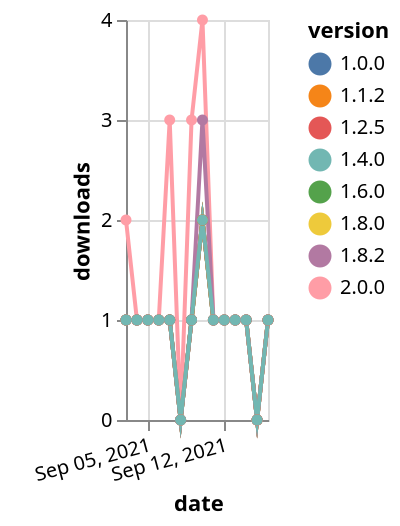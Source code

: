 {"$schema": "https://vega.github.io/schema/vega-lite/v5.json", "description": "A simple bar chart with embedded data.", "data": {"values": [{"date": "2021-09-03", "total": 165, "delta": 1, "version": "1.6.0"}, {"date": "2021-09-04", "total": 166, "delta": 1, "version": "1.6.0"}, {"date": "2021-09-05", "total": 167, "delta": 1, "version": "1.6.0"}, {"date": "2021-09-06", "total": 168, "delta": 1, "version": "1.6.0"}, {"date": "2021-09-07", "total": 169, "delta": 1, "version": "1.6.0"}, {"date": "2021-09-08", "total": 169, "delta": 0, "version": "1.6.0"}, {"date": "2021-09-09", "total": 170, "delta": 1, "version": "1.6.0"}, {"date": "2021-09-10", "total": 172, "delta": 2, "version": "1.6.0"}, {"date": "2021-09-11", "total": 173, "delta": 1, "version": "1.6.0"}, {"date": "2021-09-12", "total": 174, "delta": 1, "version": "1.6.0"}, {"date": "2021-09-13", "total": 175, "delta": 1, "version": "1.6.0"}, {"date": "2021-09-14", "total": 176, "delta": 1, "version": "1.6.0"}, {"date": "2021-09-15", "total": 176, "delta": 0, "version": "1.6.0"}, {"date": "2021-09-16", "total": 177, "delta": 1, "version": "1.6.0"}, {"date": "2021-09-03", "total": 171, "delta": 1, "version": "1.8.0"}, {"date": "2021-09-04", "total": 172, "delta": 1, "version": "1.8.0"}, {"date": "2021-09-05", "total": 173, "delta": 1, "version": "1.8.0"}, {"date": "2021-09-06", "total": 174, "delta": 1, "version": "1.8.0"}, {"date": "2021-09-07", "total": 175, "delta": 1, "version": "1.8.0"}, {"date": "2021-09-08", "total": 175, "delta": 0, "version": "1.8.0"}, {"date": "2021-09-09", "total": 176, "delta": 1, "version": "1.8.0"}, {"date": "2021-09-10", "total": 178, "delta": 2, "version": "1.8.0"}, {"date": "2021-09-11", "total": 179, "delta": 1, "version": "1.8.0"}, {"date": "2021-09-12", "total": 180, "delta": 1, "version": "1.8.0"}, {"date": "2021-09-13", "total": 181, "delta": 1, "version": "1.8.0"}, {"date": "2021-09-14", "total": 182, "delta": 1, "version": "1.8.0"}, {"date": "2021-09-15", "total": 182, "delta": 0, "version": "1.8.0"}, {"date": "2021-09-16", "total": 183, "delta": 1, "version": "1.8.0"}, {"date": "2021-09-03", "total": 244, "delta": 1, "version": "1.0.0"}, {"date": "2021-09-04", "total": 245, "delta": 1, "version": "1.0.0"}, {"date": "2021-09-05", "total": 246, "delta": 1, "version": "1.0.0"}, {"date": "2021-09-06", "total": 247, "delta": 1, "version": "1.0.0"}, {"date": "2021-09-07", "total": 248, "delta": 1, "version": "1.0.0"}, {"date": "2021-09-08", "total": 248, "delta": 0, "version": "1.0.0"}, {"date": "2021-09-09", "total": 249, "delta": 1, "version": "1.0.0"}, {"date": "2021-09-10", "total": 251, "delta": 2, "version": "1.0.0"}, {"date": "2021-09-11", "total": 252, "delta": 1, "version": "1.0.0"}, {"date": "2021-09-12", "total": 253, "delta": 1, "version": "1.0.0"}, {"date": "2021-09-13", "total": 254, "delta": 1, "version": "1.0.0"}, {"date": "2021-09-14", "total": 255, "delta": 1, "version": "1.0.0"}, {"date": "2021-09-15", "total": 255, "delta": 0, "version": "1.0.0"}, {"date": "2021-09-16", "total": 256, "delta": 1, "version": "1.0.0"}, {"date": "2021-09-03", "total": 193, "delta": 1, "version": "1.2.5"}, {"date": "2021-09-04", "total": 194, "delta": 1, "version": "1.2.5"}, {"date": "2021-09-05", "total": 195, "delta": 1, "version": "1.2.5"}, {"date": "2021-09-06", "total": 196, "delta": 1, "version": "1.2.5"}, {"date": "2021-09-07", "total": 197, "delta": 1, "version": "1.2.5"}, {"date": "2021-09-08", "total": 197, "delta": 0, "version": "1.2.5"}, {"date": "2021-09-09", "total": 198, "delta": 1, "version": "1.2.5"}, {"date": "2021-09-10", "total": 200, "delta": 2, "version": "1.2.5"}, {"date": "2021-09-11", "total": 201, "delta": 1, "version": "1.2.5"}, {"date": "2021-09-12", "total": 202, "delta": 1, "version": "1.2.5"}, {"date": "2021-09-13", "total": 203, "delta": 1, "version": "1.2.5"}, {"date": "2021-09-14", "total": 204, "delta": 1, "version": "1.2.5"}, {"date": "2021-09-15", "total": 204, "delta": 0, "version": "1.2.5"}, {"date": "2021-09-16", "total": 205, "delta": 1, "version": "1.2.5"}, {"date": "2021-09-03", "total": 131, "delta": 2, "version": "2.0.0"}, {"date": "2021-09-04", "total": 132, "delta": 1, "version": "2.0.0"}, {"date": "2021-09-05", "total": 133, "delta": 1, "version": "2.0.0"}, {"date": "2021-09-06", "total": 134, "delta": 1, "version": "2.0.0"}, {"date": "2021-09-07", "total": 137, "delta": 3, "version": "2.0.0"}, {"date": "2021-09-08", "total": 137, "delta": 0, "version": "2.0.0"}, {"date": "2021-09-09", "total": 140, "delta": 3, "version": "2.0.0"}, {"date": "2021-09-10", "total": 144, "delta": 4, "version": "2.0.0"}, {"date": "2021-09-11", "total": 145, "delta": 1, "version": "2.0.0"}, {"date": "2021-09-12", "total": 146, "delta": 1, "version": "2.0.0"}, {"date": "2021-09-13", "total": 147, "delta": 1, "version": "2.0.0"}, {"date": "2021-09-14", "total": 148, "delta": 1, "version": "2.0.0"}, {"date": "2021-09-15", "total": 148, "delta": 0, "version": "2.0.0"}, {"date": "2021-09-16", "total": 149, "delta": 1, "version": "2.0.0"}, {"date": "2021-09-03", "total": 249, "delta": 1, "version": "1.1.2"}, {"date": "2021-09-04", "total": 250, "delta": 1, "version": "1.1.2"}, {"date": "2021-09-05", "total": 251, "delta": 1, "version": "1.1.2"}, {"date": "2021-09-06", "total": 252, "delta": 1, "version": "1.1.2"}, {"date": "2021-09-07", "total": 253, "delta": 1, "version": "1.1.2"}, {"date": "2021-09-08", "total": 253, "delta": 0, "version": "1.1.2"}, {"date": "2021-09-09", "total": 254, "delta": 1, "version": "1.1.2"}, {"date": "2021-09-10", "total": 256, "delta": 2, "version": "1.1.2"}, {"date": "2021-09-11", "total": 257, "delta": 1, "version": "1.1.2"}, {"date": "2021-09-12", "total": 258, "delta": 1, "version": "1.1.2"}, {"date": "2021-09-13", "total": 259, "delta": 1, "version": "1.1.2"}, {"date": "2021-09-14", "total": 260, "delta": 1, "version": "1.1.2"}, {"date": "2021-09-15", "total": 260, "delta": 0, "version": "1.1.2"}, {"date": "2021-09-16", "total": 261, "delta": 1, "version": "1.1.2"}, {"date": "2021-09-03", "total": 191, "delta": 1, "version": "1.8.2"}, {"date": "2021-09-04", "total": 192, "delta": 1, "version": "1.8.2"}, {"date": "2021-09-05", "total": 193, "delta": 1, "version": "1.8.2"}, {"date": "2021-09-06", "total": 194, "delta": 1, "version": "1.8.2"}, {"date": "2021-09-07", "total": 195, "delta": 1, "version": "1.8.2"}, {"date": "2021-09-08", "total": 195, "delta": 0, "version": "1.8.2"}, {"date": "2021-09-09", "total": 196, "delta": 1, "version": "1.8.2"}, {"date": "2021-09-10", "total": 199, "delta": 3, "version": "1.8.2"}, {"date": "2021-09-11", "total": 200, "delta": 1, "version": "1.8.2"}, {"date": "2021-09-12", "total": 201, "delta": 1, "version": "1.8.2"}, {"date": "2021-09-13", "total": 202, "delta": 1, "version": "1.8.2"}, {"date": "2021-09-14", "total": 203, "delta": 1, "version": "1.8.2"}, {"date": "2021-09-15", "total": 203, "delta": 0, "version": "1.8.2"}, {"date": "2021-09-16", "total": 204, "delta": 1, "version": "1.8.2"}, {"date": "2021-09-03", "total": 186, "delta": 1, "version": "1.4.0"}, {"date": "2021-09-04", "total": 187, "delta": 1, "version": "1.4.0"}, {"date": "2021-09-05", "total": 188, "delta": 1, "version": "1.4.0"}, {"date": "2021-09-06", "total": 189, "delta": 1, "version": "1.4.0"}, {"date": "2021-09-07", "total": 190, "delta": 1, "version": "1.4.0"}, {"date": "2021-09-08", "total": 190, "delta": 0, "version": "1.4.0"}, {"date": "2021-09-09", "total": 191, "delta": 1, "version": "1.4.0"}, {"date": "2021-09-10", "total": 193, "delta": 2, "version": "1.4.0"}, {"date": "2021-09-11", "total": 194, "delta": 1, "version": "1.4.0"}, {"date": "2021-09-12", "total": 195, "delta": 1, "version": "1.4.0"}, {"date": "2021-09-13", "total": 196, "delta": 1, "version": "1.4.0"}, {"date": "2021-09-14", "total": 197, "delta": 1, "version": "1.4.0"}, {"date": "2021-09-15", "total": 197, "delta": 0, "version": "1.4.0"}, {"date": "2021-09-16", "total": 198, "delta": 1, "version": "1.4.0"}]}, "width": "container", "mark": {"type": "line", "point": {"filled": true}}, "encoding": {"x": {"field": "date", "type": "temporal", "timeUnit": "yearmonthdate", "title": "date", "axis": {"labelAngle": -15}}, "y": {"field": "delta", "type": "quantitative", "title": "downloads"}, "color": {"field": "version", "type": "nominal"}, "tooltip": {"field": "delta"}}}